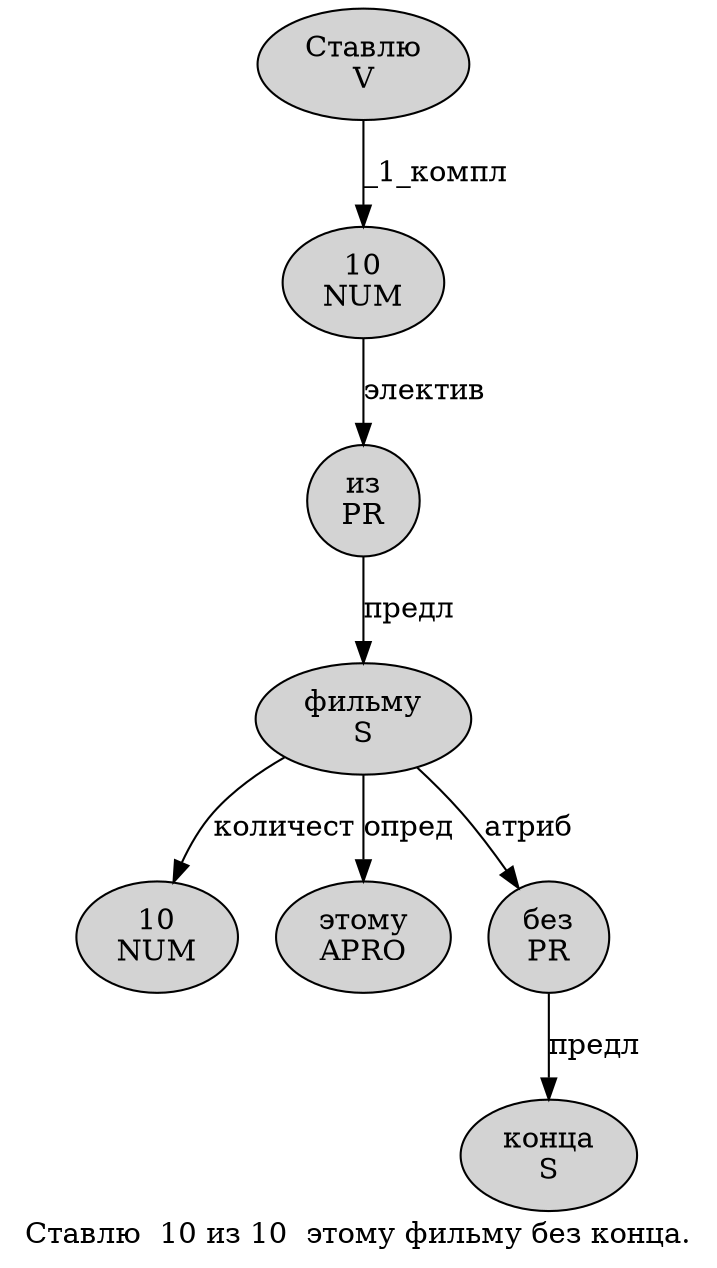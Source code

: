 digraph SENTENCE_1289 {
	graph [label="Ставлю  10 из 10  этому фильму без конца."]
	node [style=filled]
		0 [label="Ставлю
V" color="" fillcolor=lightgray penwidth=1 shape=ellipse]
		1 [label="10
NUM" color="" fillcolor=lightgray penwidth=1 shape=ellipse]
		2 [label="из
PR" color="" fillcolor=lightgray penwidth=1 shape=ellipse]
		3 [label="10
NUM" color="" fillcolor=lightgray penwidth=1 shape=ellipse]
		4 [label="этому
APRO" color="" fillcolor=lightgray penwidth=1 shape=ellipse]
		5 [label="фильму
S" color="" fillcolor=lightgray penwidth=1 shape=ellipse]
		6 [label="без
PR" color="" fillcolor=lightgray penwidth=1 shape=ellipse]
		7 [label="конца
S" color="" fillcolor=lightgray penwidth=1 shape=ellipse]
			0 -> 1 [label="_1_компл"]
			1 -> 2 [label="электив"]
			5 -> 3 [label="количест"]
			5 -> 4 [label="опред"]
			5 -> 6 [label="атриб"]
			6 -> 7 [label="предл"]
			2 -> 5 [label="предл"]
}